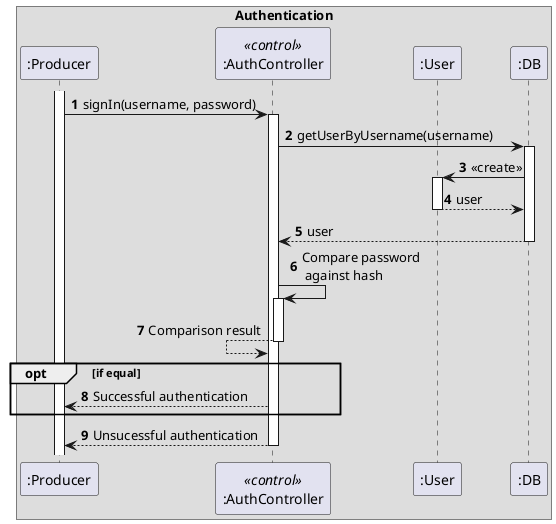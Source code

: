 @startuml
' https://plantuml.com/sequence-diagram

autonumber

box "Authentication"
    participant ":Producer" as producer
    participant ":AuthController" as authController <<control>>
    participant ":User" as user
    participant ":DB" as db
end box

activate producer
producer -> authController : signIn(username, password)
activate authController
authController -> db : getUserByUsername(username)
activate db
db -> user : <<create>>
activate user
db <-- user : user
deactivate user
authController <-- db : user
deactivate db

authController -> authController : Compare password\n against hash
activate authController
authController <-- authController : Comparison result
deactivate authController

opt if equal
authController --> producer : Successful authentication
end
producer <-- authController : Unsucessful authentication
deactivate authController

@enduml
